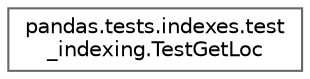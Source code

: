 digraph "Graphical Class Hierarchy"
{
 // LATEX_PDF_SIZE
  bgcolor="transparent";
  edge [fontname=Helvetica,fontsize=10,labelfontname=Helvetica,labelfontsize=10];
  node [fontname=Helvetica,fontsize=10,shape=box,height=0.2,width=0.4];
  rankdir="LR";
  Node0 [id="Node000000",label="pandas.tests.indexes.test\l_indexing.TestGetLoc",height=0.2,width=0.4,color="grey40", fillcolor="white", style="filled",URL="$d3/d6f/classpandas_1_1tests_1_1indexes_1_1test__indexing_1_1TestGetLoc.html",tooltip=" "];
}
